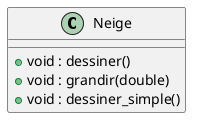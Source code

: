 @startuml

Class Neige {

    + void : dessiner()
    + void : grandir(double)
    + void : dessiner_simple()
}


@enduml
